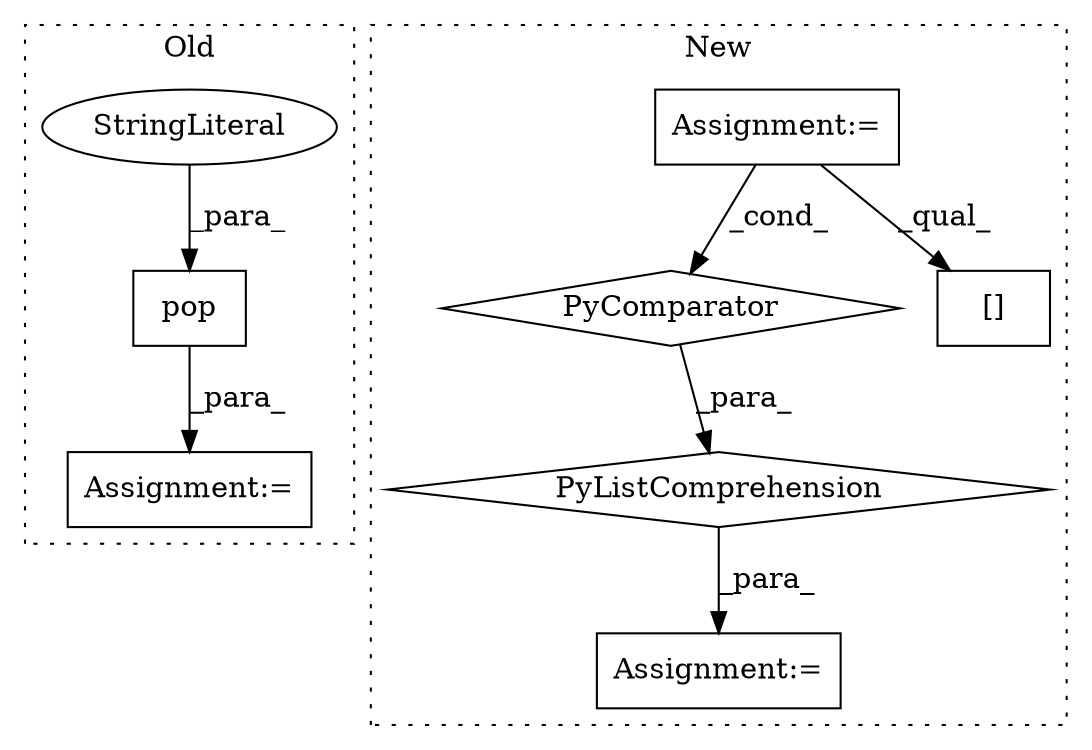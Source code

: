 digraph G {
subgraph cluster0 {
1 [label="pop" a="32" s="1737,1757" l="4,1" shape="box"];
6 [label="Assignment:=" a="7" s="1734" l="1" shape="box"];
7 [label="StringLiteral" a="45" s="1741" l="16" shape="ellipse"];
label = "Old";
style="dotted";
}
subgraph cluster1 {
2 [label="PyListComprehension" a="109" s="1976" l="128" shape="diamond"];
3 [label="PyComparator" a="113" s="2077" l="19" shape="diamond"];
4 [label="Assignment:=" a="7" s="1663" l="1" shape="box"];
5 [label="Assignment:=" a="7" s="1962" l="14" shape="box"];
8 [label="[]" a="2" s="1999,2007" l="7,1" shape="box"];
label = "New";
style="dotted";
}
1 -> 6 [label="_para_"];
2 -> 5 [label="_para_"];
3 -> 2 [label="_para_"];
4 -> 8 [label="_qual_"];
4 -> 3 [label="_cond_"];
7 -> 1 [label="_para_"];
}